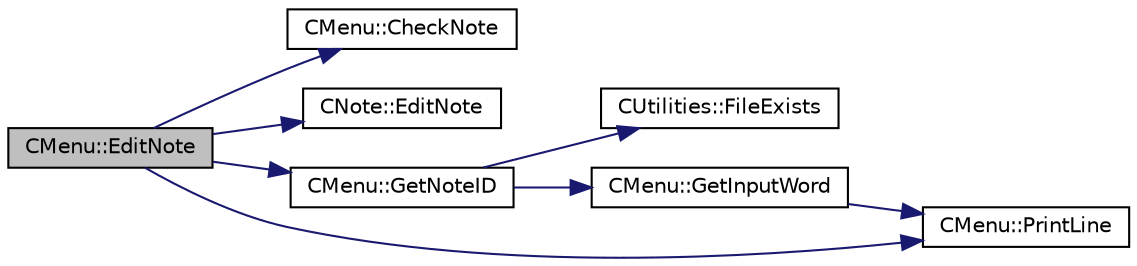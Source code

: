 digraph "CMenu::EditNote"
{
 // LATEX_PDF_SIZE
  edge [fontname="Helvetica",fontsize="10",labelfontname="Helvetica",labelfontsize="10"];
  node [fontname="Helvetica",fontsize="10",shape=record];
  rankdir="LR";
  Node1 [label="CMenu::EditNote",height=0.2,width=0.4,color="black", fillcolor="grey75", style="filled", fontcolor="black",tooltip="Calls function on class CNote and starts editig a note of a type."];
  Node1 -> Node2 [color="midnightblue",fontsize="10",style="solid",fontname="Helvetica"];
  Node2 [label="CMenu::CheckNote",height=0.2,width=0.4,color="black", fillcolor="white", style="filled",URL="$classCMenu.html#ac4952223c6fe586190118434bad4e6f2",tooltip="Checks what category of note is in struct note_id and returns ptr to object of the right note categor..."];
  Node1 -> Node3 [color="midnightblue",fontsize="10",style="solid",fontname="Helvetica"];
  Node3 [label="CNote::EditNote",height=0.2,width=0.4,color="black", fillcolor="white", style="filled",URL="$classCNote.html#ab70b3b415e501752098cf8b95c5a2870",tooltip="Edits note of its type."];
  Node1 -> Node4 [color="midnightblue",fontsize="10",style="solid",fontname="Helvetica"];
  Node4 [label="CMenu::GetNoteID",height=0.2,width=0.4,color="black", fillcolor="white", style="filled",URL="$classCMenu.html#a6b2f7aca8de9f375f64d889c7468dee8",tooltip="Asks for category and note name. Check if only right characters were input. Checks if category and na..."];
  Node4 -> Node5 [color="midnightblue",fontsize="10",style="solid",fontname="Helvetica"];
  Node5 [label="CUtilities::FileExists",height=0.2,width=0.4,color="black", fillcolor="white", style="filled",URL="$classCUtilities.html#a63f40487b633db992dfcb6e087d6a8d5",tooltip="Checks if a file (for example a note) exists."];
  Node4 -> Node6 [color="midnightblue",fontsize="10",style="solid",fontname="Helvetica"];
  Node6 [label="CMenu::GetInputWord",height=0.2,width=0.4,color="black", fillcolor="white", style="filled",URL="$classCMenu.html#a60d2e9eb6c1af0f20e68c5810dec6bea",tooltip="Prints a message and then waits until newline. Only alfanumeral char are allowed and must be one word..."];
  Node6 -> Node7 [color="midnightblue",fontsize="10",style="solid",fontname="Helvetica"];
  Node7 [label="CMenu::PrintLine",height=0.2,width=0.4,color="black", fillcolor="white", style="filled",URL="$classCMenu.html#af4b786b21df464cd12087782f7a552e3",tooltip="Prints the line in argument to stdout."];
  Node1 -> Node7 [color="midnightblue",fontsize="10",style="solid",fontname="Helvetica"];
}
